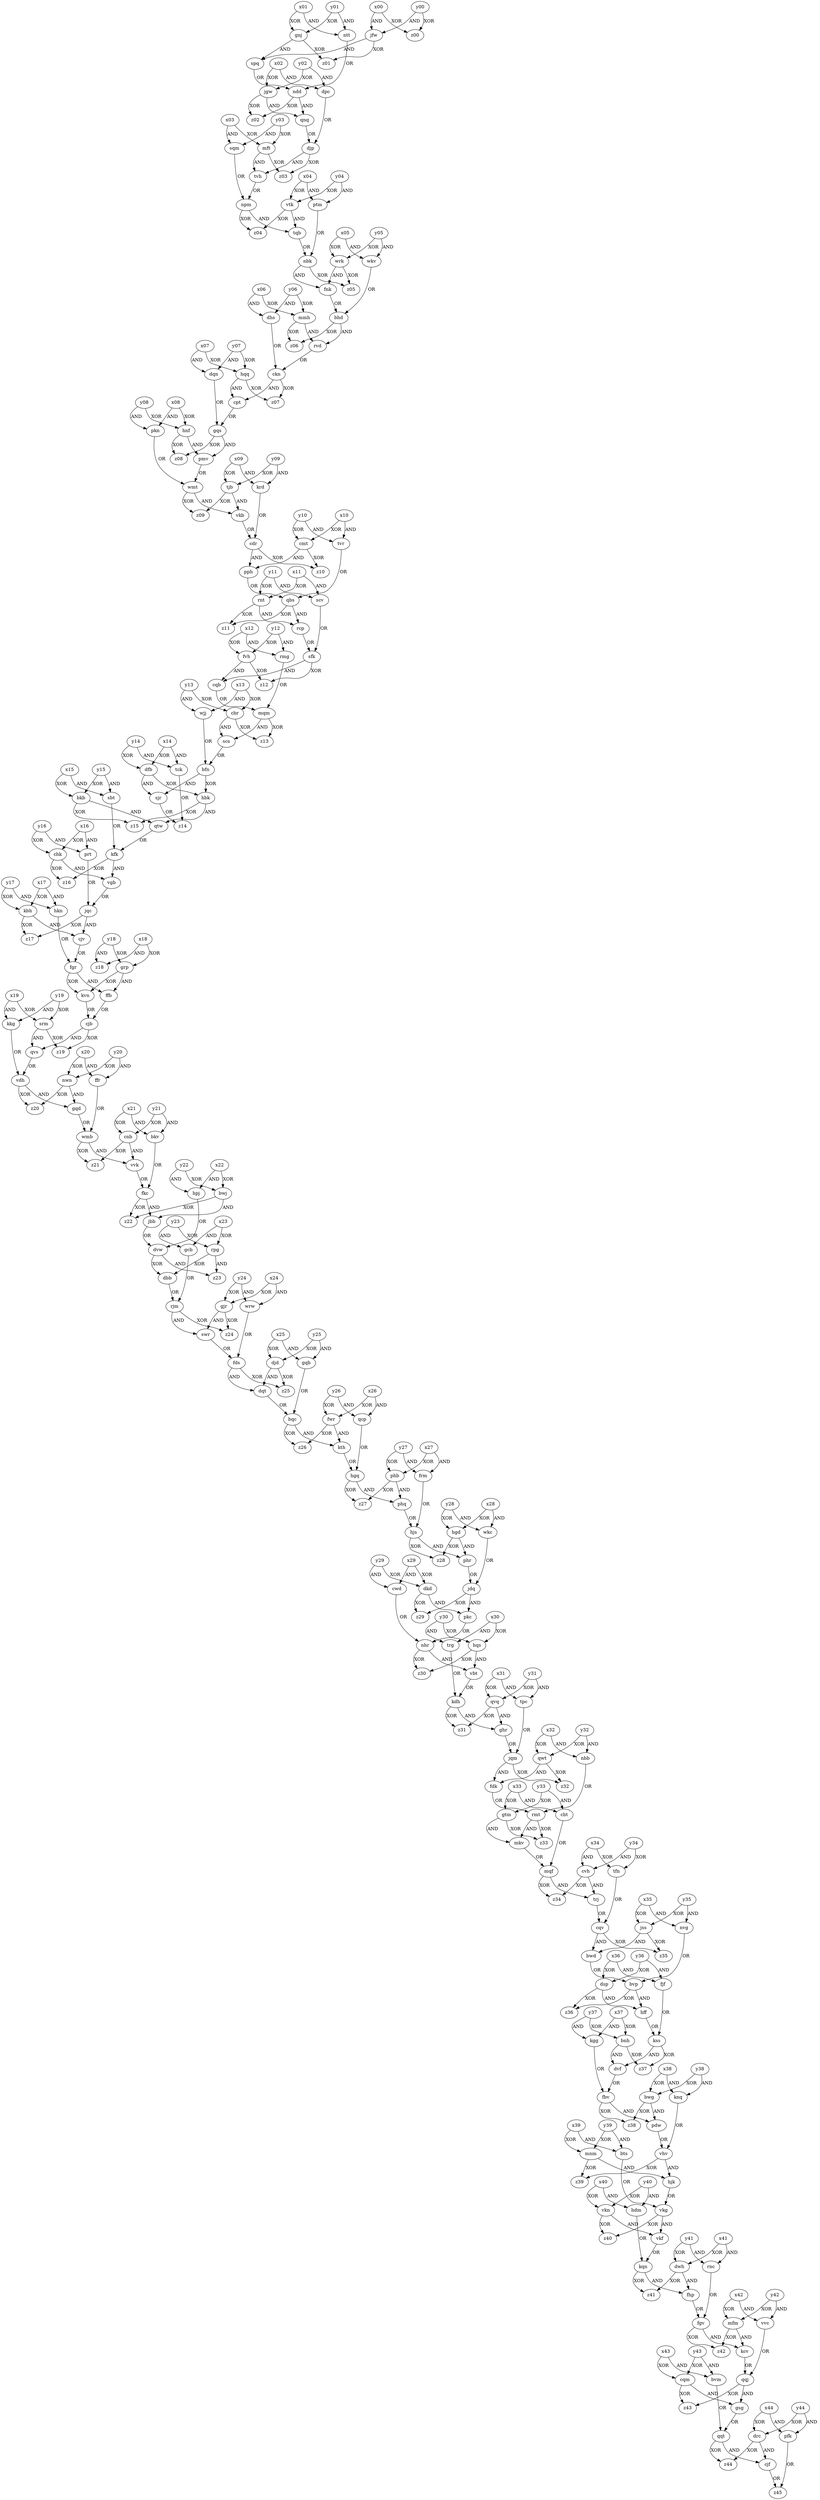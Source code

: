 digraph {
{x44 y44} -> drc [label="XOR "];
{phq frm} -> hjs [label="OR "];
{vdh nwn} -> gqd [label="AND "];
{y40 x40} -> vkn [label="XOR "];
{x21 y21} -> cnb [label="XOR "];
{cnb wmb} -> vvk [label="AND "];
{dfb bfn} -> hbk [label="XOR "];
{bhd mmh} -> z06 [label="XOR "];
{fkc bwj} -> z22 [label="XOR "];
{gnj jfw} -> spq [label="AND "];
{dwh kqn} -> fhp [label="AND "];
{x19 y19} -> kkg [label="AND "];
{drc qqt} -> z44 [label="XOR "];
{fkc bwj} -> jbb [label="AND "];
{y32 x32} -> qwt [label="XOR "];
{y37 x37} -> kgg [label="AND "];
{x07 y07} -> dqn [label="AND "];
{dsp bvp} -> hff [label="AND "];
{pmv pkn} -> wmt [label="OR "];
{cjf pfk} -> z45 [label="OR "];
{hgq phb} -> z27 [label="XOR "];
{qnq dpc} -> djp [label="OR "];
{x32 y32} -> nbb [label="AND "];
{qwt jqm} -> fdk [label="AND "];
{x18 y18} -> grp [label="XOR "];
{vkf hdm} -> kqn [label="OR "];
{cqv jss} -> bwd [label="AND "];
{x00 y00} -> jfw [label="AND "];
{cjb srm} -> z19 [label="XOR "];
{jss cqv} -> z35 [label="XOR "];
{ntt spq} -> ndd [label="OR "];
{cqm qqj} -> z43 [label="XOR "];
{x01 y01} -> ntt [label="AND "];
{y14 x14} -> dfb [label="XOR "];
{nbk wrk} -> z05 [label="XOR "];
{dvw rpg} -> z23 [label="AND "];
{vvc kcv} -> qqj [label="OR "];
{bqc fwr} -> z26 [label="XOR "];
{dwh kqn} -> z41 [label="XOR "];
{x15 y15} -> bkb [label="XOR "];
{rjm gjr} -> z24 [label="XOR "];
{x22 y22} -> bwj [label="XOR "];
{y22 x22} -> hpj [label="AND "];
{x08 y08} -> hnf [label="XOR "];
{y27 x27} -> frm [label="AND "];
{wrw swr} -> fds [label="OR "];
{gtm rmt} -> mkv [label="AND "];
{kdh qvq} -> ghr [label="AND "];
{fgv mfm} -> kcv [label="AND "];
{hnf gqs} -> pmv [label="AND "];
{kkg qvs} -> vdh [label="OR "];
{fdk nbb} -> rmt [label="OR "];
{y29 x29} -> cwd [label="AND "];
{hjk bts} -> vkg [label="OR "];
{vtk npm} -> tqb [label="AND "];
{dvw rpg} -> dbb [label="XOR "];
{y39 x39} -> mnm [label="XOR "];
{y05 x05} -> wrk [label="XOR "];
{djd fds} -> dqt [label="AND "];
{tvh sqm} -> npm [label="OR "];
{cdr cmt} -> z10 [label="XOR "];
{x28 y28} -> hgd [label="XOR "];
{x33 y33} -> gtm [label="XOR "];
{mnm vhv} -> z39 [label="XOR "];
{fbv bwg} -> z38 [label="XOR "];
{hqs nhr} -> vbt [label="AND "];
{kth qcp} -> hgq [label="OR "];
{wjj scs} -> bfn [label="OR "];
{bkv vvk} -> fkc [label="OR "];
{cmt cdr} -> pph [label="AND "];
{dqt gqb} -> bqc [label="OR "];
{y35 x35} -> jss [label="XOR "];
{vkb krd} -> cdr [label="OR "];
{mqf cvh} -> trj [label="AND "];
{x36 y36} -> dsp [label="XOR "];
{y41 x41} -> dwh [label="XOR "];
{y38 x38} -> bwg [label="XOR "];
{ghr tpc} -> jqm [label="OR "];
{ckn hqq} -> z07 [label="XOR "];
{vkn vkg} -> vkf [label="AND "];
{y28 x28} -> wkc [label="AND "];
{x31 y31} -> qvq [label="XOR "];
{rjm gjr} -> swr [label="AND "];
{gcb dbb} -> rjm [label="OR "];
{y18 x18} -> z18 [label="AND "];
{y24 x24} -> wrw [label="AND "];
{x17 y17} -> kbh [label="XOR "];
{y24 x24} -> gjr [label="XOR "];
{x26 y26} -> fwr [label="XOR "];
{y43 x43} -> bvm [label="AND "];
{y15 x15} -> sbt [label="AND "];
{y12 x12} -> fvh [label="XOR "];
{kvn ffb} -> cjb [label="OR "];
{y31 x31} -> tpc [label="AND "];
{y37 x37} -> bnh [label="XOR "];
{y11 x11} -> scv [label="AND "];
{hgd hjs} -> phr [label="AND "];
{jfw gnj} -> z01 [label="XOR "];
{fvh sfk} -> z12 [label="XOR "];
{fds djd} -> z25 [label="XOR "];
{qwt jqm} -> z32 [label="XOR "];
{bvp dsp} -> z36 [label="XOR "];
{phr wkc} -> jdq [label="OR "];
{y07 x07} -> hqq [label="XOR "];
{y43 x43} -> cqm [label="XOR "];
{bnh kss} -> z37 [label="XOR "];
{trg vbt} -> kdh [label="OR "];
{cwd pkc} -> nhr [label="OR "];
{y19 x19} -> srm [label="XOR "];
{dkd jdq} -> pkc [label="AND "];
{wrk nbk} -> fnk [label="AND "];
{hjs hgd} -> z28 [label="XOR "];
{rnt qbs} -> rcp [label="AND "];
{djp mft} -> z03 [label="XOR "];
{cht mkv} -> mqf [label="OR "];
{hbk bkb} -> z15 [label="XOR "];
{x44 y44} -> pfk [label="AND "];
{x26 y26} -> qcp [label="AND "];
{ndd jgw} -> z02 [label="XOR "];
{x06 y06} -> dhs [label="AND "];
{ckn hqq} -> cpt [label="AND "];
{y13 x13} -> wjj [label="AND "];
{x10 y10} -> tvr [label="AND "];
{ffr gqd} -> wmb [label="OR "];
{y09 x09} -> tjb [label="XOR "];
{nhr hqs} -> z30 [label="XOR "];
{hgq phb} -> phq [label="AND "];
{x00 y00} -> z00 [label="XOR "];
{y16 x16} -> prt [label="AND "];
{dqn cpt} -> gqs [label="OR "];
{x23 y23} -> gcb [label="AND "];
{mft djp} -> tvh [label="AND "];
{bkb hbk} -> qtw [label="AND "];
{kfk chk} -> vgb [label="AND "];
{vhv mnm} -> hjk [label="AND "];
{y42 x42} -> mfm [label="XOR "];
{x25 y25} -> djd [label="XOR "];
{fgv mfm} -> z42 [label="XOR "];
{grp fgr} -> kvn [label="XOR "];
{x16 y16} -> chk [label="XOR "];
{x09 y09} -> krd [label="AND "];
{cqb rmg} -> mqm [label="OR "];
{y30 x30} -> hqs [label="XOR "];
{kss bnh} -> dvf [label="AND "];
{y11 x11} -> rnt [label="XOR "];
{x04 y04} -> ptm [label="AND "];
{y13 x13} -> cbr [label="XOR "];
{rnt qbs} -> z11 [label="XOR "];
{hff fjf} -> kss [label="OR "];
{x25 y25} -> gqb [label="AND "];
{kdh qvq} -> z31 [label="XOR "];
{y06 x06} -> mmh [label="XOR "];
{cnb wmb} -> z21 [label="XOR "];
{y02 x02} -> jgw [label="XOR "];
{x17 y17} -> hkn [label="AND "];
{y34 x34} -> cvh [label="AND "];
{x27 y27} -> phb [label="XOR "];
{x42 y42} -> vvc [label="AND "];
{x03 y03} -> mft [label="XOR "];
{y35 x35} -> nvg [label="AND "];
{x10 y10} -> cmt [label="XOR "];
{y20 x20} -> ffr [label="AND "];
{x30 y30} -> trg [label="AND "];
{ptm tqb} -> nbk [label="OR "];
{bfn dfb} -> sjr [label="AND "];
{jgw ndd} -> qnq [label="AND "];
{y39 x39} -> bts [label="AND "];
{y38 x38} -> knq [label="AND "];
{npm vtk} -> z04 [label="XOR "];
{prt vgb} -> jqc [label="OR "];
{kfk chk} -> z16 [label="XOR "];
{rvd dhs} -> ckn [label="OR "];
{fnk wkv} -> bhd [label="OR "];
{y03 x03} -> sqm [label="AND "];
{x08 y08} -> pkn [label="AND "];
{y02 x02} -> dpc [label="AND "];
{bwg fbv} -> pdw [label="AND "];
{mqf cvh} -> z34 [label="XOR "];
{tjb wmt} -> vkb [label="AND "];
{jdq dkd} -> z29 [label="XOR "];
{x34 y34} -> tfn [label="XOR "];
{y21 x21} -> bkv [label="AND "];
{tfn trj} -> cqv [label="OR "];
{fgr grp} -> ffb [label="AND "];
{bwd nvg} -> bvp [label="OR "];
{cjv hkn} -> fgr [label="OR "];
{fhp rnc} -> fgv [label="OR "];
{sjr tck} -> z14 [label="OR "];
{vkn vkg} -> z40 [label="XOR "];
{kbh jqc} -> z17 [label="XOR "];
{kgg dvf} -> fbv [label="OR "];
{tjb wmt} -> z09 [label="XOR "];
{tvr pph} -> qbs [label="OR "];
{qqj cqm} -> gsg [label="AND "];
{pdw knq} -> vhv [label="OR "];
{gqs hnf} -> z08 [label="XOR "];
{y20 x20} -> nwn [label="XOR "];
{kbh jqc} -> cjv [label="AND "];
{bqc fwr} -> kth [label="AND "];
{rcp scv} -> sfk [label="OR "];
{sbt qtw} -> kfk [label="OR "];
{bhd mmh} -> rvd [label="AND "];
{nwn vdh} -> z20 [label="XOR "];
{y29 x29} -> dkd [label="XOR "];
{y23 x23} -> rpg [label="XOR "];
{jbb hpj} -> dvw [label="OR "];
{cbr mqm} -> z13 [label="XOR "];
{y33 x33} -> cht [label="AND "];
{y12 x12} -> rmg [label="AND "];
{mqm cbr} -> scs [label="AND "];
{sfk fvh} -> cqb [label="AND "];
{y14 x14} -> tck [label="AND "];
{x04 y04} -> vtk [label="XOR "];
{y05 x05} -> wkv [label="AND "];
{rmt gtm} -> z33 [label="XOR "];
{y01 x01} -> gnj [label="XOR "];
{srm cjb} -> qvs [label="AND "];
{x36 y36} -> fjf [label="AND "];
{drc qqt} -> cjf [label="AND "];
{y40 x40} -> hdm [label="AND "];
{y41 x41} -> rnc [label="AND "];
{gsg bvm} -> qqt [label="OR "];
}
